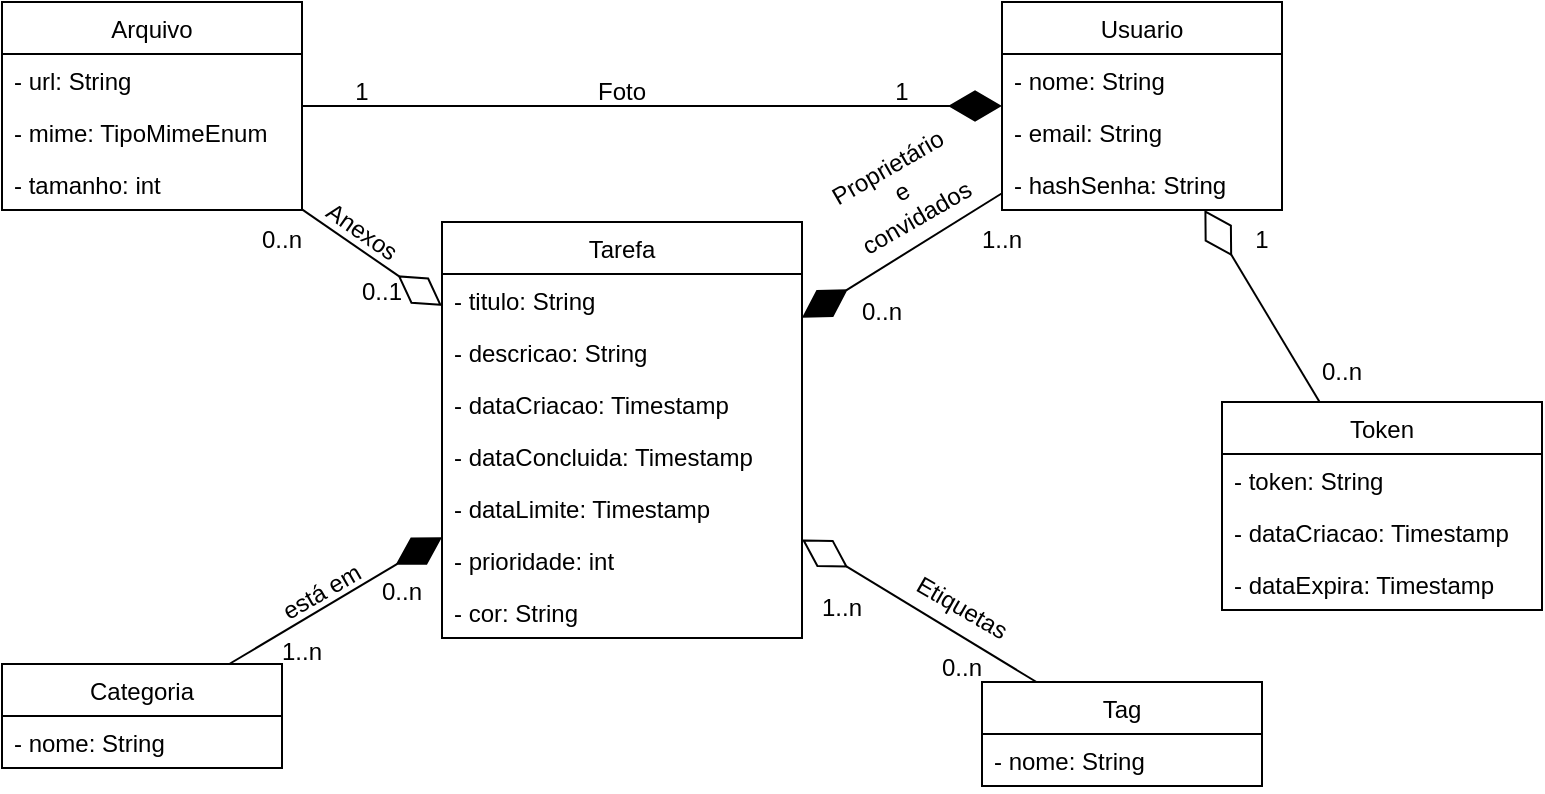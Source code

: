 <mxfile version="20.8.10" type="device"><diagram id="C5RBs43oDa-KdzZeNtuy" name="Page-1"><mxGraphModel dx="880" dy="493" grid="1" gridSize="10" guides="1" tooltips="1" connect="1" arrows="1" fold="1" page="1" pageScale="1" pageWidth="827" pageHeight="1169" math="0" shadow="0"><root><mxCell id="WIyWlLk6GJQsqaUBKTNV-0"/><mxCell id="WIyWlLk6GJQsqaUBKTNV-1" parent="WIyWlLk6GJQsqaUBKTNV-0"/><mxCell id="KwY4SYhHRQx0nCUBeIJg-8" value="Tarefa" style="swimlane;fontStyle=0;childLayout=stackLayout;horizontal=1;startSize=26;fillColor=none;horizontalStack=0;resizeParent=1;resizeParentMax=0;resizeLast=0;collapsible=1;marginBottom=0;" vertex="1" parent="WIyWlLk6GJQsqaUBKTNV-1"><mxGeometry x="250" y="230" width="180" height="208" as="geometry"/></mxCell><mxCell id="KwY4SYhHRQx0nCUBeIJg-9" value="- titulo: String" style="text;strokeColor=none;fillColor=none;align=left;verticalAlign=top;spacingLeft=4;spacingRight=4;overflow=hidden;rotatable=0;points=[[0,0.5],[1,0.5]];portConstraint=eastwest;" vertex="1" parent="KwY4SYhHRQx0nCUBeIJg-8"><mxGeometry y="26" width="180" height="26" as="geometry"/></mxCell><mxCell id="KwY4SYhHRQx0nCUBeIJg-10" value="- descricao: String" style="text;strokeColor=none;fillColor=none;align=left;verticalAlign=top;spacingLeft=4;spacingRight=4;overflow=hidden;rotatable=0;points=[[0,0.5],[1,0.5]];portConstraint=eastwest;" vertex="1" parent="KwY4SYhHRQx0nCUBeIJg-8"><mxGeometry y="52" width="180" height="26" as="geometry"/></mxCell><mxCell id="KwY4SYhHRQx0nCUBeIJg-11" value="- dataCriacao: Timestamp" style="text;strokeColor=none;fillColor=none;align=left;verticalAlign=top;spacingLeft=4;spacingRight=4;overflow=hidden;rotatable=0;points=[[0,0.5],[1,0.5]];portConstraint=eastwest;" vertex="1" parent="KwY4SYhHRQx0nCUBeIJg-8"><mxGeometry y="78" width="180" height="26" as="geometry"/></mxCell><mxCell id="KwY4SYhHRQx0nCUBeIJg-12" value="- dataConcluida: Timestamp" style="text;strokeColor=none;fillColor=none;align=left;verticalAlign=top;spacingLeft=4;spacingRight=4;overflow=hidden;rotatable=0;points=[[0,0.5],[1,0.5]];portConstraint=eastwest;" vertex="1" parent="KwY4SYhHRQx0nCUBeIJg-8"><mxGeometry y="104" width="180" height="26" as="geometry"/></mxCell><mxCell id="KwY4SYhHRQx0nCUBeIJg-13" value="- dataLimite: Timestamp" style="text;strokeColor=none;fillColor=none;align=left;verticalAlign=top;spacingLeft=4;spacingRight=4;overflow=hidden;rotatable=0;points=[[0,0.5],[1,0.5]];portConstraint=eastwest;" vertex="1" parent="KwY4SYhHRQx0nCUBeIJg-8"><mxGeometry y="130" width="180" height="26" as="geometry"/></mxCell><mxCell id="KwY4SYhHRQx0nCUBeIJg-14" value="- prioridade: int" style="text;strokeColor=none;fillColor=none;align=left;verticalAlign=top;spacingLeft=4;spacingRight=4;overflow=hidden;rotatable=0;points=[[0,0.5],[1,0.5]];portConstraint=eastwest;" vertex="1" parent="KwY4SYhHRQx0nCUBeIJg-8"><mxGeometry y="156" width="180" height="26" as="geometry"/></mxCell><mxCell id="KwY4SYhHRQx0nCUBeIJg-15" value="- cor: String" style="text;strokeColor=none;fillColor=none;align=left;verticalAlign=top;spacingLeft=4;spacingRight=4;overflow=hidden;rotatable=0;points=[[0,0.5],[1,0.5]];portConstraint=eastwest;" vertex="1" parent="KwY4SYhHRQx0nCUBeIJg-8"><mxGeometry y="182" width="180" height="26" as="geometry"/></mxCell><mxCell id="KwY4SYhHRQx0nCUBeIJg-17" value="Arquivo" style="swimlane;fontStyle=0;childLayout=stackLayout;horizontal=1;startSize=26;fillColor=none;horizontalStack=0;resizeParent=1;resizeParentMax=0;resizeLast=0;collapsible=1;marginBottom=0;" vertex="1" parent="WIyWlLk6GJQsqaUBKTNV-1"><mxGeometry x="30" y="120" width="150" height="104" as="geometry"/></mxCell><mxCell id="KwY4SYhHRQx0nCUBeIJg-18" value="- url: String" style="text;strokeColor=none;fillColor=none;align=left;verticalAlign=top;spacingLeft=4;spacingRight=4;overflow=hidden;rotatable=0;points=[[0,0.5],[1,0.5]];portConstraint=eastwest;" vertex="1" parent="KwY4SYhHRQx0nCUBeIJg-17"><mxGeometry y="26" width="150" height="26" as="geometry"/></mxCell><mxCell id="KwY4SYhHRQx0nCUBeIJg-19" value="- mime: TipoMimeEnum" style="text;strokeColor=none;fillColor=none;align=left;verticalAlign=top;spacingLeft=4;spacingRight=4;overflow=hidden;rotatable=0;points=[[0,0.5],[1,0.5]];portConstraint=eastwest;" vertex="1" parent="KwY4SYhHRQx0nCUBeIJg-17"><mxGeometry y="52" width="150" height="26" as="geometry"/></mxCell><mxCell id="KwY4SYhHRQx0nCUBeIJg-20" value="- tamanho: int" style="text;strokeColor=none;fillColor=none;align=left;verticalAlign=top;spacingLeft=4;spacingRight=4;overflow=hidden;rotatable=0;points=[[0,0.5],[1,0.5]];portConstraint=eastwest;" vertex="1" parent="KwY4SYhHRQx0nCUBeIJg-17"><mxGeometry y="78" width="150" height="26" as="geometry"/></mxCell><mxCell id="KwY4SYhHRQx0nCUBeIJg-21" value="Categoria" style="swimlane;fontStyle=0;childLayout=stackLayout;horizontal=1;startSize=26;fillColor=none;horizontalStack=0;resizeParent=1;resizeParentMax=0;resizeLast=0;collapsible=1;marginBottom=0;" vertex="1" parent="WIyWlLk6GJQsqaUBKTNV-1"><mxGeometry x="30" y="451" width="140" height="52" as="geometry"/></mxCell><mxCell id="KwY4SYhHRQx0nCUBeIJg-22" value="- nome: String" style="text;strokeColor=none;fillColor=none;align=left;verticalAlign=top;spacingLeft=4;spacingRight=4;overflow=hidden;rotatable=0;points=[[0,0.5],[1,0.5]];portConstraint=eastwest;" vertex="1" parent="KwY4SYhHRQx0nCUBeIJg-21"><mxGeometry y="26" width="140" height="26" as="geometry"/></mxCell><mxCell id="KwY4SYhHRQx0nCUBeIJg-25" value="Tag" style="swimlane;fontStyle=0;childLayout=stackLayout;horizontal=1;startSize=26;fillColor=none;horizontalStack=0;resizeParent=1;resizeParentMax=0;resizeLast=0;collapsible=1;marginBottom=0;" vertex="1" parent="WIyWlLk6GJQsqaUBKTNV-1"><mxGeometry x="520" y="460" width="140" height="52" as="geometry"/></mxCell><mxCell id="KwY4SYhHRQx0nCUBeIJg-26" value="- nome: String" style="text;strokeColor=none;fillColor=none;align=left;verticalAlign=top;spacingLeft=4;spacingRight=4;overflow=hidden;rotatable=0;points=[[0,0.5],[1,0.5]];portConstraint=eastwest;" vertex="1" parent="KwY4SYhHRQx0nCUBeIJg-25"><mxGeometry y="26" width="140" height="26" as="geometry"/></mxCell><mxCell id="KwY4SYhHRQx0nCUBeIJg-29" value="Usuario" style="swimlane;fontStyle=0;childLayout=stackLayout;horizontal=1;startSize=26;fillColor=none;horizontalStack=0;resizeParent=1;resizeParentMax=0;resizeLast=0;collapsible=1;marginBottom=0;" vertex="1" parent="WIyWlLk6GJQsqaUBKTNV-1"><mxGeometry x="530" y="120" width="140" height="104" as="geometry"/></mxCell><mxCell id="KwY4SYhHRQx0nCUBeIJg-30" value="- nome: String" style="text;strokeColor=none;fillColor=none;align=left;verticalAlign=top;spacingLeft=4;spacingRight=4;overflow=hidden;rotatable=0;points=[[0,0.5],[1,0.5]];portConstraint=eastwest;" vertex="1" parent="KwY4SYhHRQx0nCUBeIJg-29"><mxGeometry y="26" width="140" height="26" as="geometry"/></mxCell><mxCell id="KwY4SYhHRQx0nCUBeIJg-32" value="- email: String" style="text;strokeColor=none;fillColor=none;align=left;verticalAlign=top;spacingLeft=4;spacingRight=4;overflow=hidden;rotatable=0;points=[[0,0.5],[1,0.5]];portConstraint=eastwest;" vertex="1" parent="KwY4SYhHRQx0nCUBeIJg-29"><mxGeometry y="52" width="140" height="26" as="geometry"/></mxCell><mxCell id="KwY4SYhHRQx0nCUBeIJg-44" value="- hashSenha: String" style="text;strokeColor=none;fillColor=none;align=left;verticalAlign=top;spacingLeft=4;spacingRight=4;overflow=hidden;rotatable=0;points=[[0,0.5],[1,0.5]];portConstraint=eastwest;" vertex="1" parent="KwY4SYhHRQx0nCUBeIJg-29"><mxGeometry y="78" width="140" height="26" as="geometry"/></mxCell><mxCell id="KwY4SYhHRQx0nCUBeIJg-40" value="" style="endArrow=diamondThin;endFill=1;endSize=24;html=1;rounded=0;" edge="1" parent="WIyWlLk6GJQsqaUBKTNV-1" source="KwY4SYhHRQx0nCUBeIJg-21" target="KwY4SYhHRQx0nCUBeIJg-8"><mxGeometry width="160" relative="1" as="geometry"><mxPoint x="30" y="370" as="sourcePoint"/><mxPoint x="190" y="370" as="targetPoint"/></mxGeometry></mxCell><mxCell id="KwY4SYhHRQx0nCUBeIJg-41" value="" style="endArrow=diamondThin;endFill=1;endSize=24;html=1;rounded=0;" edge="1" parent="WIyWlLk6GJQsqaUBKTNV-1" source="KwY4SYhHRQx0nCUBeIJg-29" target="KwY4SYhHRQx0nCUBeIJg-8"><mxGeometry width="160" relative="1" as="geometry"><mxPoint x="310" y="140" as="sourcePoint"/><mxPoint x="470" y="140" as="targetPoint"/></mxGeometry></mxCell><mxCell id="KwY4SYhHRQx0nCUBeIJg-43" value="" style="endArrow=diamondThin;endFill=1;endSize=24;html=1;rounded=0;" edge="1" parent="WIyWlLk6GJQsqaUBKTNV-1" source="KwY4SYhHRQx0nCUBeIJg-17" target="KwY4SYhHRQx0nCUBeIJg-29"><mxGeometry width="160" relative="1" as="geometry"><mxPoint x="240" y="170" as="sourcePoint"/><mxPoint x="400" y="170" as="targetPoint"/></mxGeometry></mxCell><mxCell id="KwY4SYhHRQx0nCUBeIJg-45" value="" style="endArrow=diamondThin;endFill=0;endSize=24;html=1;rounded=0;" edge="1" parent="WIyWlLk6GJQsqaUBKTNV-1" source="KwY4SYhHRQx0nCUBeIJg-17" target="KwY4SYhHRQx0nCUBeIJg-8"><mxGeometry width="160" relative="1" as="geometry"><mxPoint x="-40" y="340" as="sourcePoint"/><mxPoint x="120" y="340" as="targetPoint"/></mxGeometry></mxCell><mxCell id="KwY4SYhHRQx0nCUBeIJg-46" value="" style="endArrow=diamondThin;endFill=0;endSize=24;html=1;rounded=0;" edge="1" parent="WIyWlLk6GJQsqaUBKTNV-1" source="KwY4SYhHRQx0nCUBeIJg-25" target="KwY4SYhHRQx0nCUBeIJg-8"><mxGeometry width="160" relative="1" as="geometry"><mxPoint x="250" y="550" as="sourcePoint"/><mxPoint x="410" y="550" as="targetPoint"/></mxGeometry></mxCell><mxCell id="KwY4SYhHRQx0nCUBeIJg-48" value="Foto" style="text;html=1;strokeColor=none;fillColor=none;align=center;verticalAlign=middle;whiteSpace=wrap;rounded=0;" vertex="1" parent="WIyWlLk6GJQsqaUBKTNV-1"><mxGeometry x="310" y="150" width="60" height="30" as="geometry"/></mxCell><mxCell id="KwY4SYhHRQx0nCUBeIJg-49" value="Anexos" style="text;html=1;strokeColor=none;fillColor=none;align=center;verticalAlign=middle;whiteSpace=wrap;rounded=0;rotation=35;" vertex="1" parent="WIyWlLk6GJQsqaUBKTNV-1"><mxGeometry x="180" y="220" width="60" height="30" as="geometry"/></mxCell><mxCell id="KwY4SYhHRQx0nCUBeIJg-52" value="Proprietário e convidados" style="text;html=1;strokeColor=none;fillColor=none;align=center;verticalAlign=middle;whiteSpace=wrap;rounded=0;rotation=-30;" vertex="1" parent="WIyWlLk6GJQsqaUBKTNV-1"><mxGeometry x="450" y="200" width="60" height="30" as="geometry"/></mxCell><mxCell id="KwY4SYhHRQx0nCUBeIJg-55" value="Etiquetas" style="text;html=1;strokeColor=none;fillColor=none;align=center;verticalAlign=middle;whiteSpace=wrap;rounded=0;rotation=30;" vertex="1" parent="WIyWlLk6GJQsqaUBKTNV-1"><mxGeometry x="480" y="408" width="60" height="30" as="geometry"/></mxCell><mxCell id="KwY4SYhHRQx0nCUBeIJg-56" value="está em" style="text;html=1;strokeColor=none;fillColor=none;align=center;verticalAlign=middle;whiteSpace=wrap;rounded=0;rotation=-30;" vertex="1" parent="WIyWlLk6GJQsqaUBKTNV-1"><mxGeometry x="160" y="400" width="60" height="30" as="geometry"/></mxCell><mxCell id="KwY4SYhHRQx0nCUBeIJg-58" value="1" style="text;html=1;strokeColor=none;fillColor=none;align=center;verticalAlign=middle;whiteSpace=wrap;rounded=0;" vertex="1" parent="WIyWlLk6GJQsqaUBKTNV-1"><mxGeometry x="180" y="150" width="60" height="30" as="geometry"/></mxCell><mxCell id="KwY4SYhHRQx0nCUBeIJg-60" value="1" style="text;html=1;strokeColor=none;fillColor=none;align=center;verticalAlign=middle;whiteSpace=wrap;rounded=0;" vertex="1" parent="WIyWlLk6GJQsqaUBKTNV-1"><mxGeometry x="450" y="150" width="60" height="30" as="geometry"/></mxCell><mxCell id="KwY4SYhHRQx0nCUBeIJg-62" value="0..n" style="text;html=1;strokeColor=none;fillColor=none;align=center;verticalAlign=middle;whiteSpace=wrap;rounded=0;rotation=0;" vertex="1" parent="WIyWlLk6GJQsqaUBKTNV-1"><mxGeometry x="150" y="224" width="40" height="30" as="geometry"/></mxCell><mxCell id="KwY4SYhHRQx0nCUBeIJg-63" value="0..1" style="text;html=1;strokeColor=none;fillColor=none;align=center;verticalAlign=middle;whiteSpace=wrap;rounded=0;rotation=0;" vertex="1" parent="WIyWlLk6GJQsqaUBKTNV-1"><mxGeometry x="190" y="250" width="60" height="30" as="geometry"/></mxCell><mxCell id="KwY4SYhHRQx0nCUBeIJg-66" value="0..n" style="text;html=1;strokeColor=none;fillColor=none;align=center;verticalAlign=middle;whiteSpace=wrap;rounded=0;" vertex="1" parent="WIyWlLk6GJQsqaUBKTNV-1"><mxGeometry x="440" y="260" width="60" height="30" as="geometry"/></mxCell><mxCell id="KwY4SYhHRQx0nCUBeIJg-67" value="1..n" style="text;html=1;strokeColor=none;fillColor=none;align=center;verticalAlign=middle;whiteSpace=wrap;rounded=0;" vertex="1" parent="WIyWlLk6GJQsqaUBKTNV-1"><mxGeometry x="500" y="224" width="60" height="30" as="geometry"/></mxCell><mxCell id="KwY4SYhHRQx0nCUBeIJg-69" value="1..n" style="text;html=1;strokeColor=none;fillColor=none;align=center;verticalAlign=middle;whiteSpace=wrap;rounded=0;" vertex="1" parent="WIyWlLk6GJQsqaUBKTNV-1"><mxGeometry x="150" y="430" width="60" height="30" as="geometry"/></mxCell><mxCell id="KwY4SYhHRQx0nCUBeIJg-70" value="0..n" style="text;html=1;strokeColor=none;fillColor=none;align=center;verticalAlign=middle;whiteSpace=wrap;rounded=0;" vertex="1" parent="WIyWlLk6GJQsqaUBKTNV-1"><mxGeometry x="200" y="400" width="60" height="30" as="geometry"/></mxCell><mxCell id="KwY4SYhHRQx0nCUBeIJg-71" value="0..n" style="text;html=1;strokeColor=none;fillColor=none;align=center;verticalAlign=middle;whiteSpace=wrap;rounded=0;" vertex="1" parent="WIyWlLk6GJQsqaUBKTNV-1"><mxGeometry x="480" y="438" width="60" height="30" as="geometry"/></mxCell><mxCell id="KwY4SYhHRQx0nCUBeIJg-72" value="1..n" style="text;html=1;strokeColor=none;fillColor=none;align=center;verticalAlign=middle;whiteSpace=wrap;rounded=0;" vertex="1" parent="WIyWlLk6GJQsqaUBKTNV-1"><mxGeometry x="420" y="408" width="60" height="30" as="geometry"/></mxCell><mxCell id="KwY4SYhHRQx0nCUBeIJg-73" value="Token" style="swimlane;fontStyle=0;childLayout=stackLayout;horizontal=1;startSize=26;fillColor=none;horizontalStack=0;resizeParent=1;resizeParentMax=0;resizeLast=0;collapsible=1;marginBottom=0;" vertex="1" parent="WIyWlLk6GJQsqaUBKTNV-1"><mxGeometry x="640" y="320" width="160" height="104" as="geometry"/></mxCell><mxCell id="KwY4SYhHRQx0nCUBeIJg-74" value="- token: String" style="text;strokeColor=none;fillColor=none;align=left;verticalAlign=top;spacingLeft=4;spacingRight=4;overflow=hidden;rotatable=0;points=[[0,0.5],[1,0.5]];portConstraint=eastwest;" vertex="1" parent="KwY4SYhHRQx0nCUBeIJg-73"><mxGeometry y="26" width="160" height="26" as="geometry"/></mxCell><mxCell id="KwY4SYhHRQx0nCUBeIJg-75" value="- dataCriacao: Timestamp" style="text;strokeColor=none;fillColor=none;align=left;verticalAlign=top;spacingLeft=4;spacingRight=4;overflow=hidden;rotatable=0;points=[[0,0.5],[1,0.5]];portConstraint=eastwest;" vertex="1" parent="KwY4SYhHRQx0nCUBeIJg-73"><mxGeometry y="52" width="160" height="26" as="geometry"/></mxCell><mxCell id="KwY4SYhHRQx0nCUBeIJg-76" value="- dataExpira: Timestamp" style="text;strokeColor=none;fillColor=none;align=left;verticalAlign=top;spacingLeft=4;spacingRight=4;overflow=hidden;rotatable=0;points=[[0,0.5],[1,0.5]];portConstraint=eastwest;" vertex="1" parent="KwY4SYhHRQx0nCUBeIJg-73"><mxGeometry y="78" width="160" height="26" as="geometry"/></mxCell><mxCell id="KwY4SYhHRQx0nCUBeIJg-77" value="" style="endArrow=diamondThin;endFill=0;endSize=24;html=1;rounded=0;" edge="1" parent="WIyWlLk6GJQsqaUBKTNV-1" source="KwY4SYhHRQx0nCUBeIJg-73" target="KwY4SYhHRQx0nCUBeIJg-29"><mxGeometry width="160" relative="1" as="geometry"><mxPoint x="627.237" y="351.28" as="sourcePoint"/><mxPoint x="510" y="280" as="targetPoint"/></mxGeometry></mxCell><mxCell id="KwY4SYhHRQx0nCUBeIJg-78" value="1" style="text;html=1;strokeColor=none;fillColor=none;align=center;verticalAlign=middle;whiteSpace=wrap;rounded=0;" vertex="1" parent="WIyWlLk6GJQsqaUBKTNV-1"><mxGeometry x="630" y="224" width="60" height="30" as="geometry"/></mxCell><mxCell id="KwY4SYhHRQx0nCUBeIJg-79" value="0..n" style="text;html=1;strokeColor=none;fillColor=none;align=center;verticalAlign=middle;whiteSpace=wrap;rounded=0;" vertex="1" parent="WIyWlLk6GJQsqaUBKTNV-1"><mxGeometry x="670" y="290" width="60" height="30" as="geometry"/></mxCell></root></mxGraphModel></diagram></mxfile>